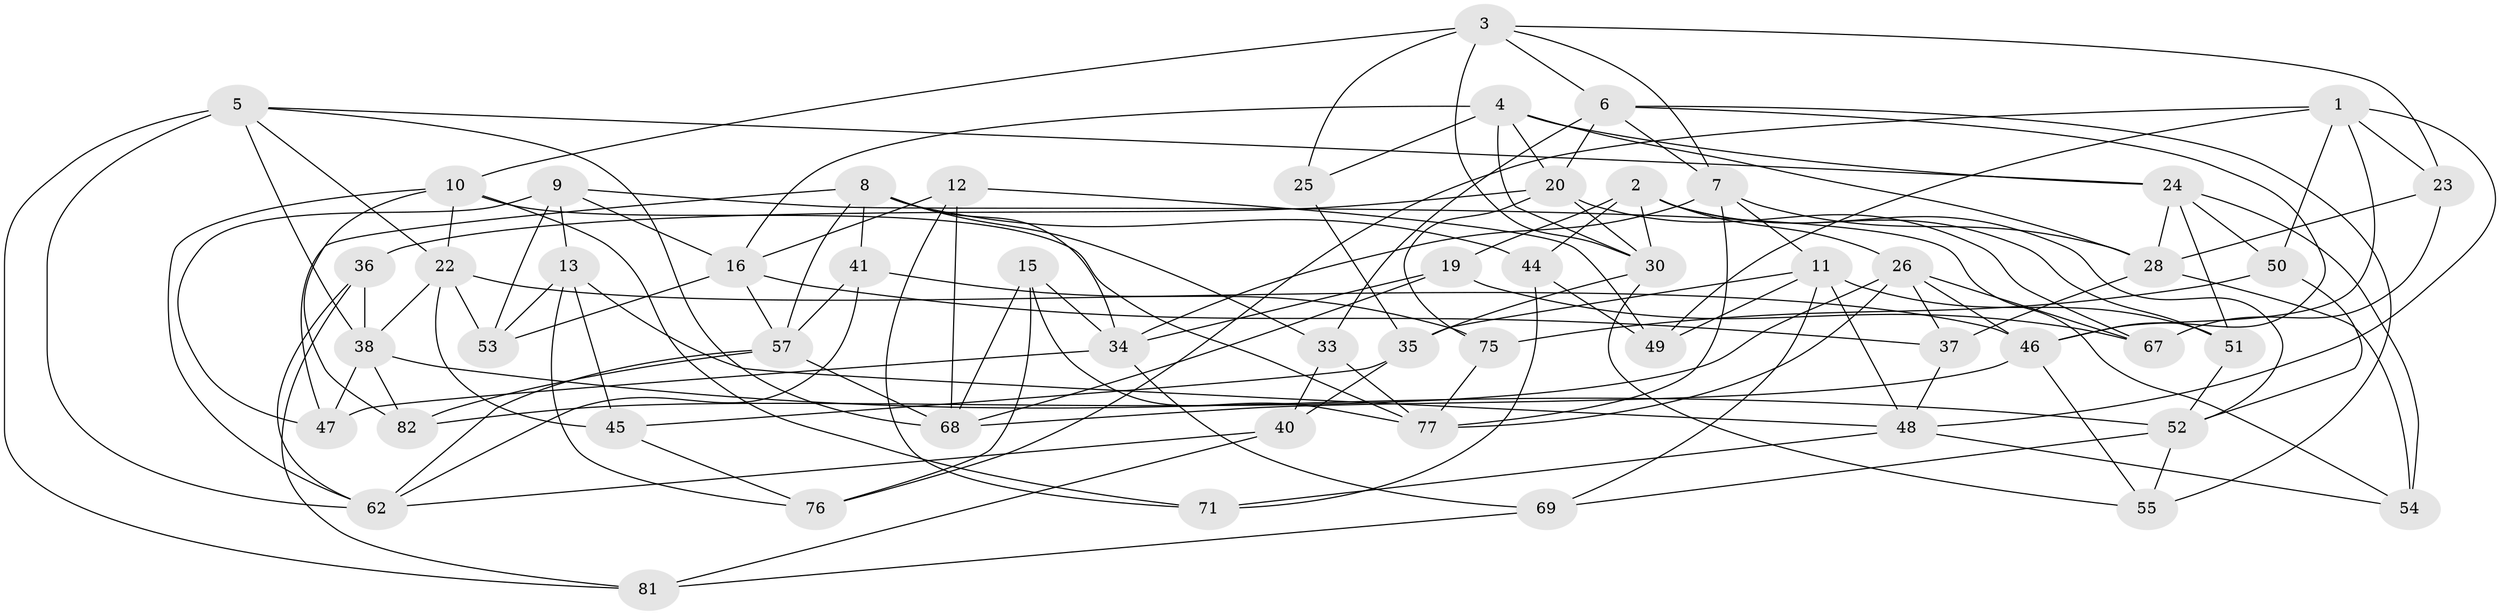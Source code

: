 // original degree distribution, {4: 1.0}
// Generated by graph-tools (version 1.1) at 2025/11/02/27/25 16:11:49]
// undirected, 55 vertices, 137 edges
graph export_dot {
graph [start="1"]
  node [color=gray90,style=filled];
  1 [super="+14"];
  2 [super="+42"];
  3 [super="+32"];
  4 [super="+59"];
  5 [super="+18"];
  6 [super="+17"];
  7 [super="+31"];
  8 [super="+85"];
  9 [super="+65"];
  10 [super="+21"];
  11 [super="+73"];
  12;
  13 [super="+39"];
  15;
  16 [super="+27"];
  19;
  20 [super="+56"];
  22 [super="+80"];
  23;
  24 [super="+72"];
  25;
  26 [super="+29"];
  28 [super="+78"];
  30 [super="+66"];
  33;
  34 [super="+64"];
  35 [super="+60"];
  36;
  37;
  38 [super="+43"];
  40;
  41;
  44;
  45;
  46 [super="+63"];
  47;
  48 [super="+79"];
  49;
  50;
  51;
  52 [super="+58"];
  53 [super="+61"];
  54;
  55;
  57 [super="+84"];
  62 [super="+70"];
  67;
  68 [super="+74"];
  69;
  71;
  75;
  76;
  77 [super="+83"];
  81;
  82;
  1 -- 48;
  1 -- 46;
  1 -- 50;
  1 -- 76;
  1 -- 23;
  1 -- 49;
  2 -- 51;
  2 -- 30;
  2 -- 52;
  2 -- 26;
  2 -- 19;
  2 -- 44;
  3 -- 6;
  3 -- 7;
  3 -- 10;
  3 -- 25;
  3 -- 30;
  3 -- 23;
  4 -- 24;
  4 -- 16;
  4 -- 30;
  4 -- 25;
  4 -- 20;
  4 -- 28;
  5 -- 24;
  5 -- 68;
  5 -- 38;
  5 -- 81;
  5 -- 62;
  5 -- 22;
  6 -- 33;
  6 -- 55;
  6 -- 46;
  6 -- 20;
  6 -- 7;
  7 -- 28;
  7 -- 11;
  7 -- 34;
  7 -- 77;
  8 -- 44;
  8 -- 47;
  8 -- 33;
  8 -- 57;
  8 -- 34;
  8 -- 41;
  9 -- 53 [weight=2];
  9 -- 13;
  9 -- 16;
  9 -- 54;
  9 -- 47;
  10 -- 82;
  10 -- 62;
  10 -- 22;
  10 -- 71;
  10 -- 77;
  11 -- 51;
  11 -- 69;
  11 -- 35;
  11 -- 49;
  11 -- 48;
  12 -- 49;
  12 -- 16;
  12 -- 71;
  12 -- 68;
  13 -- 48;
  13 -- 76;
  13 -- 53 [weight=2];
  13 -- 45;
  15 -- 68;
  15 -- 76;
  15 -- 34;
  15 -- 77;
  16 -- 57;
  16 -- 37;
  16 -- 53;
  19 -- 34;
  19 -- 67;
  19 -- 68;
  20 -- 36;
  20 -- 67;
  20 -- 30;
  20 -- 75;
  22 -- 38;
  22 -- 53;
  22 -- 46;
  22 -- 45;
  23 -- 67;
  23 -- 28;
  24 -- 51;
  24 -- 50;
  24 -- 54;
  24 -- 28;
  25 -- 35 [weight=2];
  26 -- 37;
  26 -- 77;
  26 -- 67;
  26 -- 82;
  26 -- 46;
  28 -- 37;
  28 -- 54;
  30 -- 55;
  30 -- 35;
  33 -- 40;
  33 -- 77;
  34 -- 69;
  34 -- 47;
  35 -- 45;
  35 -- 40;
  36 -- 81;
  36 -- 38;
  36 -- 62;
  37 -- 48;
  38 -- 82;
  38 -- 52;
  38 -- 47;
  40 -- 62;
  40 -- 81;
  41 -- 75;
  41 -- 62;
  41 -- 57;
  44 -- 71;
  44 -- 49;
  45 -- 76;
  46 -- 55;
  46 -- 68;
  48 -- 54;
  48 -- 71;
  50 -- 75;
  50 -- 52;
  51 -- 52;
  52 -- 69;
  52 -- 55;
  57 -- 62;
  57 -- 82;
  57 -- 68;
  69 -- 81;
  75 -- 77;
}
